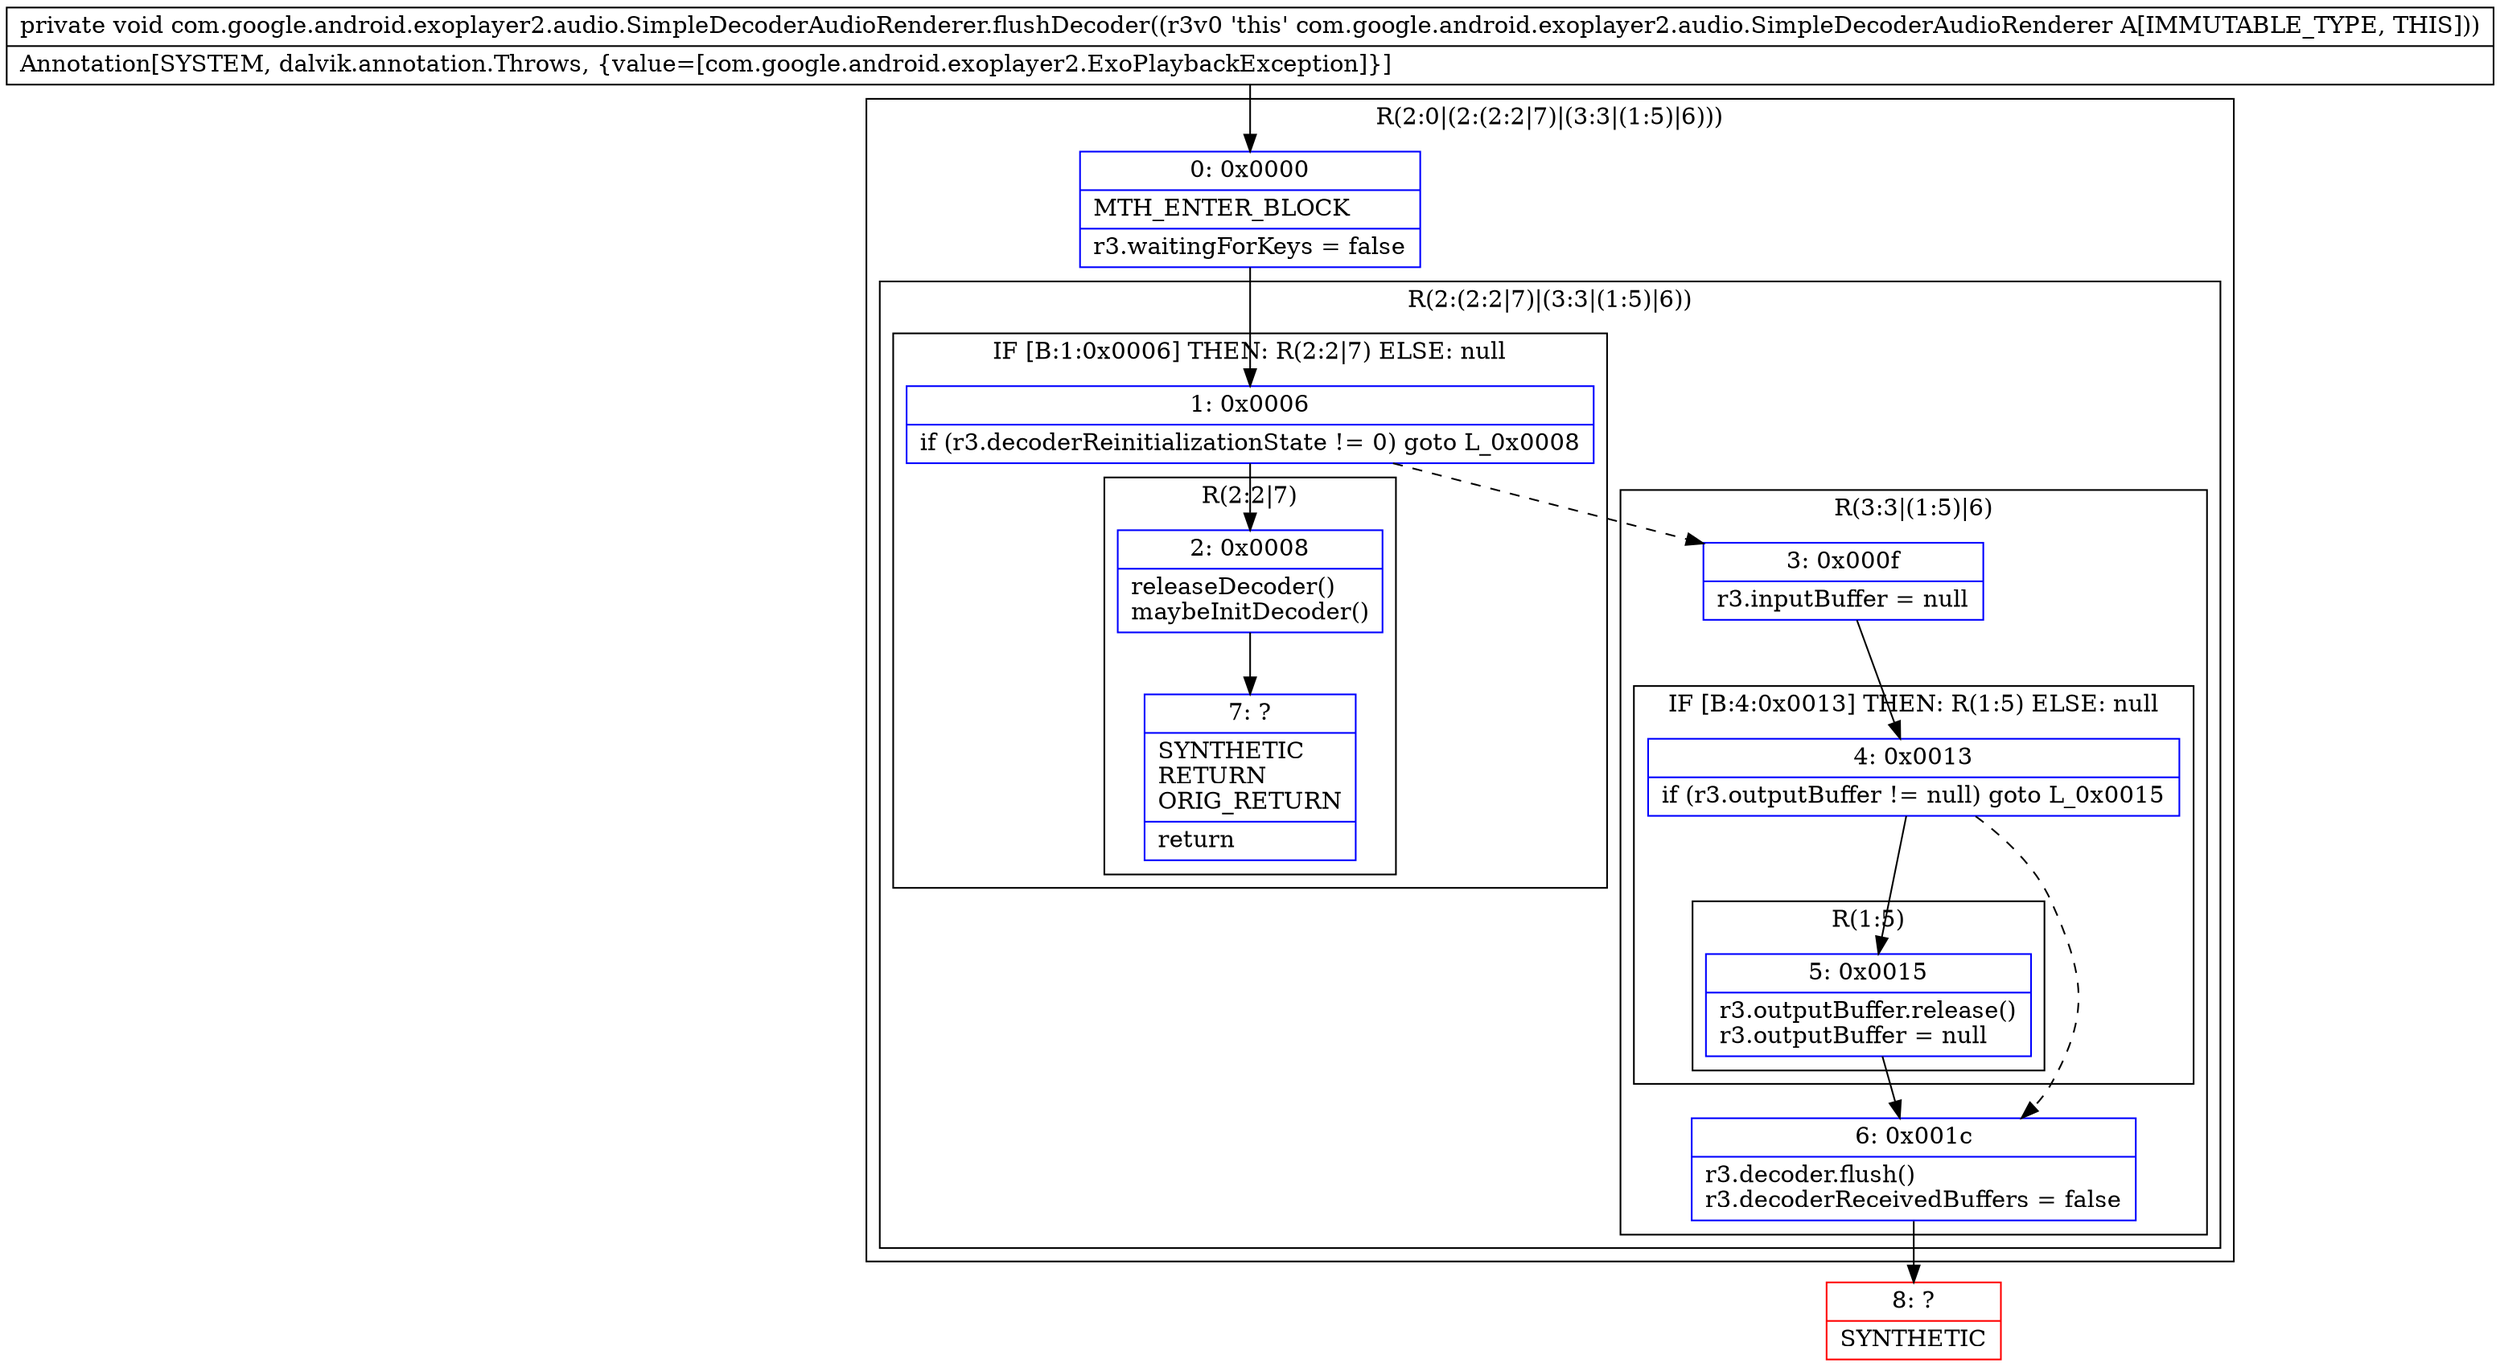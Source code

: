 digraph "CFG forcom.google.android.exoplayer2.audio.SimpleDecoderAudioRenderer.flushDecoder()V" {
subgraph cluster_Region_2131924582 {
label = "R(2:0|(2:(2:2|7)|(3:3|(1:5)|6)))";
node [shape=record,color=blue];
Node_0 [shape=record,label="{0\:\ 0x0000|MTH_ENTER_BLOCK\l|r3.waitingForKeys = false\l}"];
subgraph cluster_Region_880275629 {
label = "R(2:(2:2|7)|(3:3|(1:5)|6))";
node [shape=record,color=blue];
subgraph cluster_IfRegion_975604339 {
label = "IF [B:1:0x0006] THEN: R(2:2|7) ELSE: null";
node [shape=record,color=blue];
Node_1 [shape=record,label="{1\:\ 0x0006|if (r3.decoderReinitializationState != 0) goto L_0x0008\l}"];
subgraph cluster_Region_1897788137 {
label = "R(2:2|7)";
node [shape=record,color=blue];
Node_2 [shape=record,label="{2\:\ 0x0008|releaseDecoder()\lmaybeInitDecoder()\l}"];
Node_7 [shape=record,label="{7\:\ ?|SYNTHETIC\lRETURN\lORIG_RETURN\l|return\l}"];
}
}
subgraph cluster_Region_441969418 {
label = "R(3:3|(1:5)|6)";
node [shape=record,color=blue];
Node_3 [shape=record,label="{3\:\ 0x000f|r3.inputBuffer = null\l}"];
subgraph cluster_IfRegion_288260725 {
label = "IF [B:4:0x0013] THEN: R(1:5) ELSE: null";
node [shape=record,color=blue];
Node_4 [shape=record,label="{4\:\ 0x0013|if (r3.outputBuffer != null) goto L_0x0015\l}"];
subgraph cluster_Region_534116145 {
label = "R(1:5)";
node [shape=record,color=blue];
Node_5 [shape=record,label="{5\:\ 0x0015|r3.outputBuffer.release()\lr3.outputBuffer = null\l}"];
}
}
Node_6 [shape=record,label="{6\:\ 0x001c|r3.decoder.flush()\lr3.decoderReceivedBuffers = false\l}"];
}
}
}
Node_8 [shape=record,color=red,label="{8\:\ ?|SYNTHETIC\l}"];
MethodNode[shape=record,label="{private void com.google.android.exoplayer2.audio.SimpleDecoderAudioRenderer.flushDecoder((r3v0 'this' com.google.android.exoplayer2.audio.SimpleDecoderAudioRenderer A[IMMUTABLE_TYPE, THIS]))  | Annotation[SYSTEM, dalvik.annotation.Throws, \{value=[com.google.android.exoplayer2.ExoPlaybackException]\}]\l}"];
MethodNode -> Node_0;
Node_0 -> Node_1;
Node_1 -> Node_2;
Node_1 -> Node_3[style=dashed];
Node_2 -> Node_7;
Node_3 -> Node_4;
Node_4 -> Node_5;
Node_4 -> Node_6[style=dashed];
Node_5 -> Node_6;
Node_6 -> Node_8;
}


